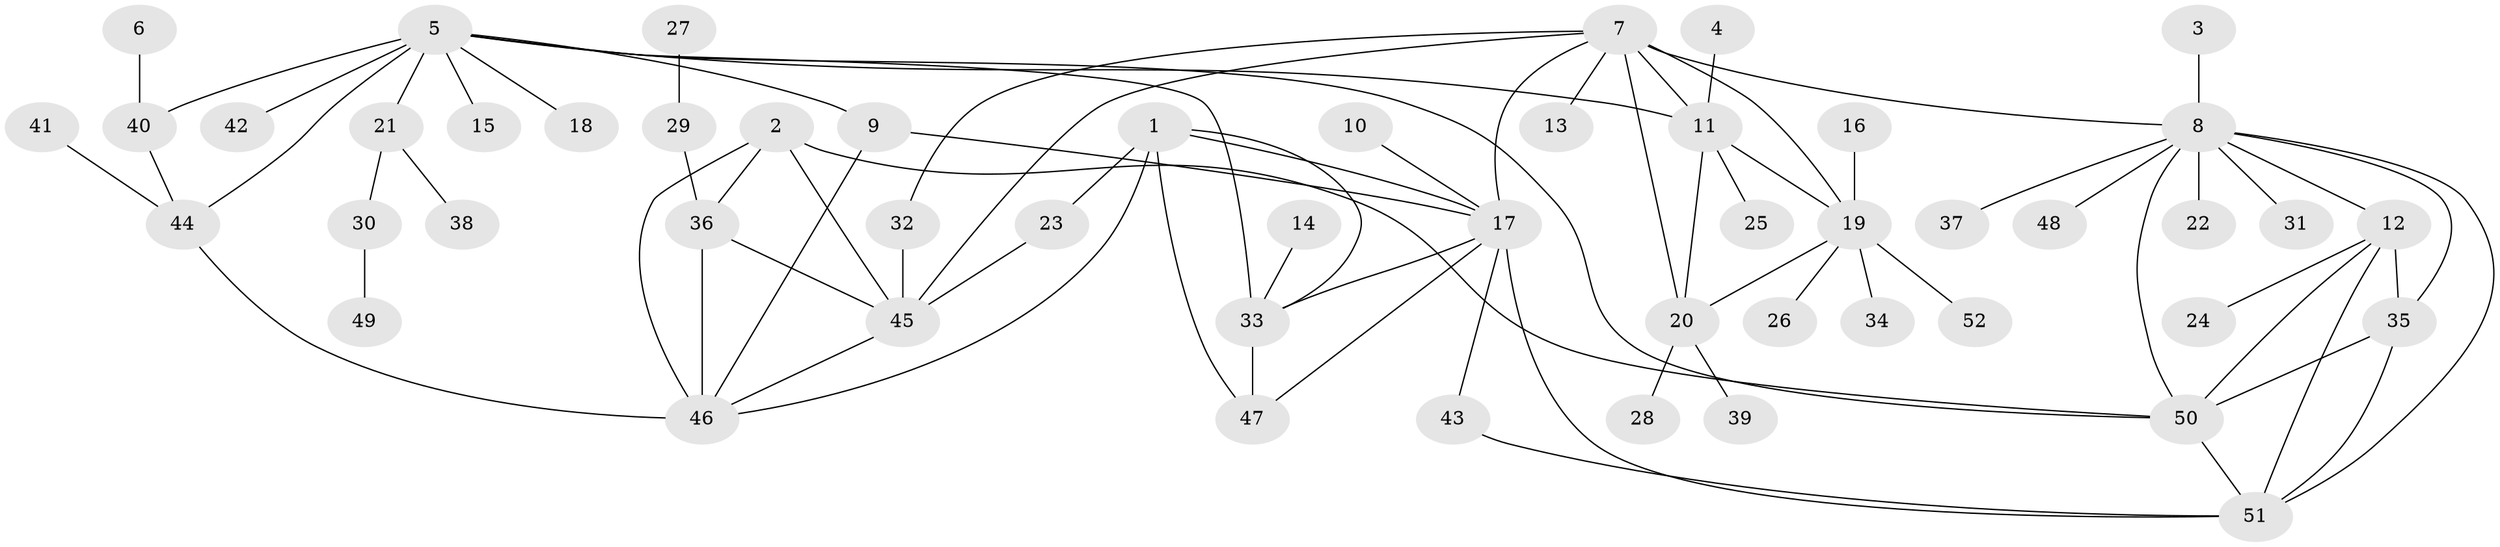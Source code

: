 // original degree distribution, {11: 0.019417475728155338, 9: 0.019417475728155338, 5: 0.04854368932038835, 6: 0.038834951456310676, 7: 0.05825242718446602, 14: 0.009708737864077669, 8: 0.019417475728155338, 4: 0.02912621359223301, 10: 0.009708737864077669, 12: 0.009708737864077669, 1: 0.6019417475728155, 2: 0.10679611650485436, 3: 0.02912621359223301}
// Generated by graph-tools (version 1.1) at 2025/02/03/09/25 03:02:36]
// undirected, 52 vertices, 78 edges
graph export_dot {
graph [start="1"]
  node [color=gray90,style=filled];
  1;
  2;
  3;
  4;
  5;
  6;
  7;
  8;
  9;
  10;
  11;
  12;
  13;
  14;
  15;
  16;
  17;
  18;
  19;
  20;
  21;
  22;
  23;
  24;
  25;
  26;
  27;
  28;
  29;
  30;
  31;
  32;
  33;
  34;
  35;
  36;
  37;
  38;
  39;
  40;
  41;
  42;
  43;
  44;
  45;
  46;
  47;
  48;
  49;
  50;
  51;
  52;
  1 -- 17 [weight=1.0];
  1 -- 23 [weight=1.0];
  1 -- 33 [weight=1.0];
  1 -- 46 [weight=1.0];
  1 -- 47 [weight=2.0];
  2 -- 36 [weight=1.0];
  2 -- 45 [weight=1.0];
  2 -- 46 [weight=2.0];
  2 -- 50 [weight=1.0];
  3 -- 8 [weight=1.0];
  4 -- 11 [weight=1.0];
  5 -- 9 [weight=1.0];
  5 -- 11 [weight=1.0];
  5 -- 15 [weight=1.0];
  5 -- 18 [weight=1.0];
  5 -- 21 [weight=1.0];
  5 -- 33 [weight=1.0];
  5 -- 40 [weight=1.0];
  5 -- 42 [weight=1.0];
  5 -- 44 [weight=3.0];
  5 -- 50 [weight=1.0];
  6 -- 40 [weight=1.0];
  7 -- 8 [weight=1.0];
  7 -- 11 [weight=1.0];
  7 -- 13 [weight=1.0];
  7 -- 17 [weight=1.0];
  7 -- 19 [weight=1.0];
  7 -- 20 [weight=2.0];
  7 -- 32 [weight=1.0];
  7 -- 45 [weight=1.0];
  8 -- 12 [weight=1.0];
  8 -- 22 [weight=1.0];
  8 -- 31 [weight=1.0];
  8 -- 35 [weight=1.0];
  8 -- 37 [weight=1.0];
  8 -- 48 [weight=1.0];
  8 -- 50 [weight=1.0];
  8 -- 51 [weight=1.0];
  9 -- 17 [weight=1.0];
  9 -- 46 [weight=1.0];
  10 -- 17 [weight=1.0];
  11 -- 19 [weight=1.0];
  11 -- 20 [weight=2.0];
  11 -- 25 [weight=1.0];
  12 -- 24 [weight=1.0];
  12 -- 35 [weight=1.0];
  12 -- 50 [weight=1.0];
  12 -- 51 [weight=1.0];
  14 -- 33 [weight=1.0];
  16 -- 19 [weight=1.0];
  17 -- 33 [weight=1.0];
  17 -- 43 [weight=1.0];
  17 -- 47 [weight=2.0];
  17 -- 51 [weight=1.0];
  19 -- 20 [weight=2.0];
  19 -- 26 [weight=1.0];
  19 -- 34 [weight=1.0];
  19 -- 52 [weight=1.0];
  20 -- 28 [weight=1.0];
  20 -- 39 [weight=1.0];
  21 -- 30 [weight=1.0];
  21 -- 38 [weight=1.0];
  23 -- 45 [weight=2.0];
  27 -- 29 [weight=1.0];
  29 -- 36 [weight=1.0];
  30 -- 49 [weight=1.0];
  32 -- 45 [weight=1.0];
  33 -- 47 [weight=2.0];
  35 -- 50 [weight=1.0];
  35 -- 51 [weight=1.0];
  36 -- 45 [weight=1.0];
  36 -- 46 [weight=2.0];
  40 -- 44 [weight=3.0];
  41 -- 44 [weight=1.0];
  43 -- 51 [weight=1.0];
  44 -- 46 [weight=1.0];
  45 -- 46 [weight=2.0];
  50 -- 51 [weight=1.0];
}
